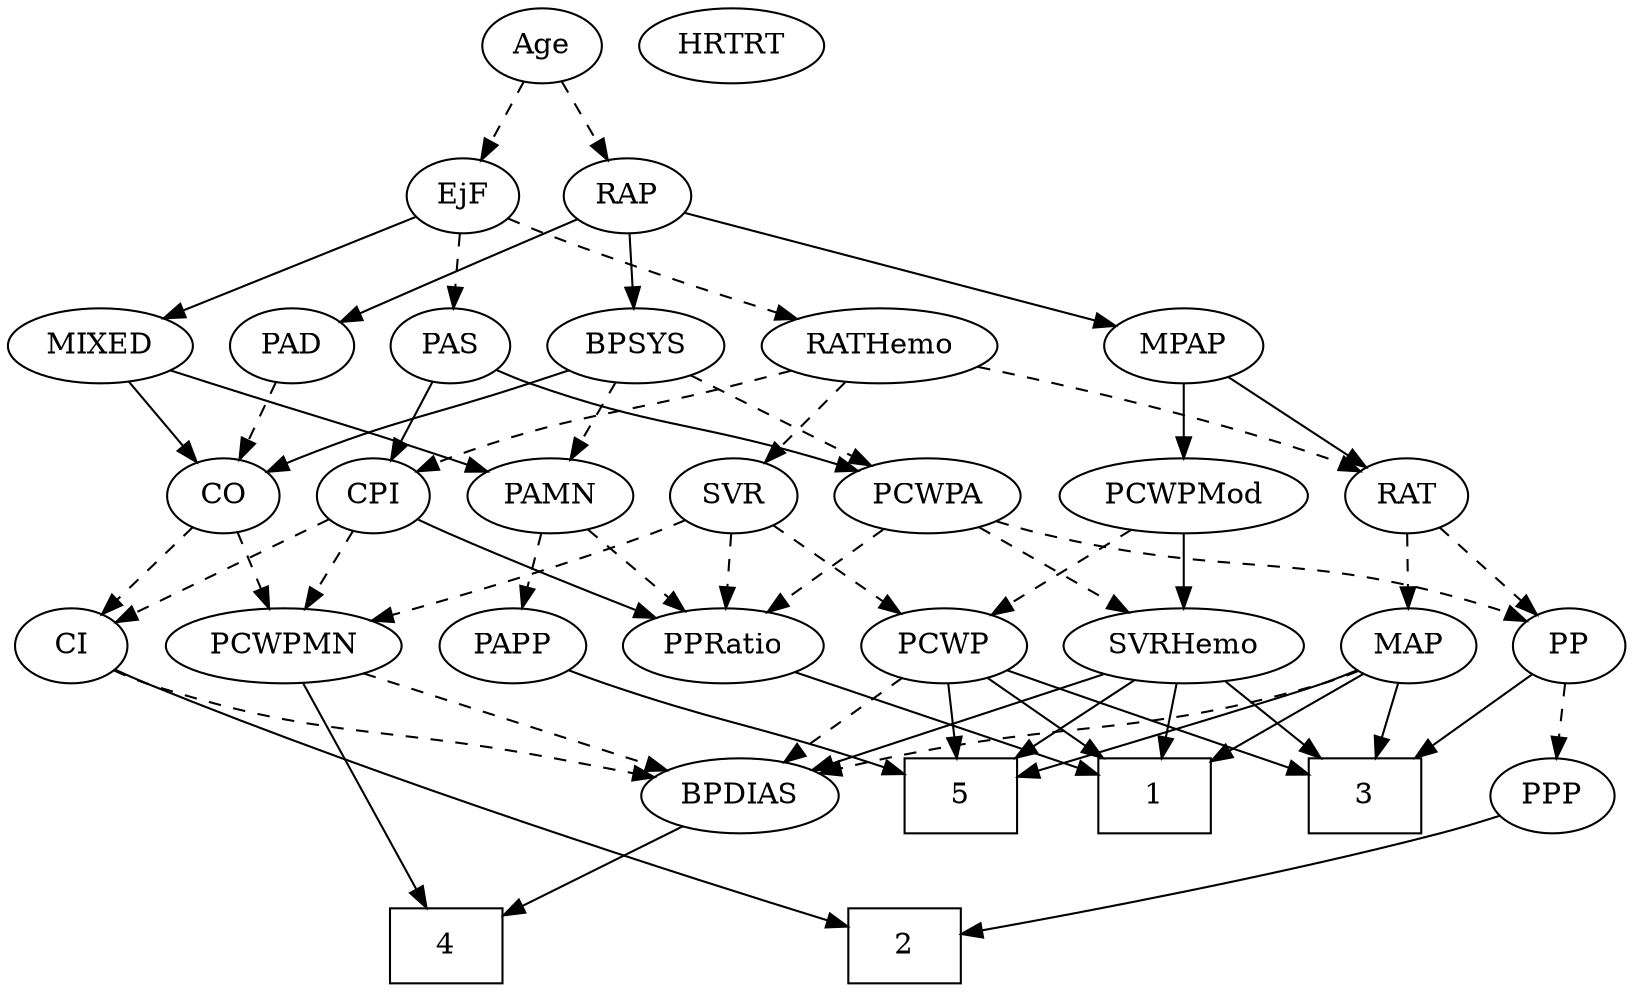 strict digraph {
	graph [bb="0,0,710,468"];
	node [label="\N"];
	1	[height=0.5,
		pos="329,90",
		shape=box,
		width=0.75];
	2	[height=0.5,
		pos="418,18",
		shape=box,
		width=0.75];
	3	[height=0.5,
		pos="534,90",
		shape=box,
		width=0.75];
	4	[height=0.5,
		pos="183,18",
		shape=box,
		width=0.75];
	5	[height=0.5,
		pos="435,90",
		shape=box,
		width=0.75];
	Age	[height=0.5,
		pos="299,450",
		width=0.75];
	EjF	[height=0.5,
		pos="338,378",
		width=0.75];
	Age -> EjF	[pos="e,329,395.15 308.05,432.76 312.82,424.19 318.78,413.49 324.13,403.9",
		style=dashed];
	RAP	[height=0.5,
		pos="263,378",
		width=0.77632];
	Age -> RAP	[pos="e,271.55,395.63 290.65,432.76 286.35,424.4 281.01,414.02 276.17,404.61",
		style=dashed];
	MIXED	[height=0.5,
		pos="162,306",
		width=1.1193];
	EjF -> MIXED	[pos="e,192.07,318.01 316.38,367.09 311.05,364.71 305.34,362.22 300,360 267.18,346.37 229.48,331.97 201.79,321.63",
		style=solid];
	PAS	[height=0.5,
		pos="341,306",
		width=0.75];
	EjF -> PAS	[pos="e,340.27,324.1 338.74,359.7 339.07,351.98 339.47,342.71 339.84,334.11",
		style=dashed];
	RATHemo	[height=0.5,
		pos="435,306",
		width=1.3721];
	EjF -> RATHemo	[pos="e,413.6,322.45 355.79,364.16 369.67,354.14 389.25,340.02 405.47,328.31",
		style=dashed];
	MPAP	[height=0.5,
		pos="537,306",
		width=0.97491];
	RAP -> MPAP	[pos="e,510.74,318.04 284.95,366.41 290.43,364.05 296.35,361.74 302,360 384.56,334.58 409.92,347.66 493,324 495.64,323.25 498.34,322.4 \
501.05,321.5",
		style=solid];
	BPSYS	[height=0.5,
		pos="258,306",
		width=1.0471];
	RAP -> BPSYS	[pos="e,259.22,324.1 261.76,359.7 261.21,351.98 260.55,342.71 259.94,334.11",
		style=solid];
	PAD	[height=0.5,
		pos="75,306",
		width=0.79437];
	RAP -> PAD	[pos="e,97.376,317.37 238.61,369.06 208.75,359.18 156.73,341.47 113,324 110.93,323.17 108.8,322.3 106.67,321.4",
		style=solid];
	CO	[height=0.5,
		pos="75,234",
		width=0.75];
	MIXED -> CO	[pos="e,91.495,248.27 143.12,289.81 130.38,279.55 113.42,265.91 99.618,254.81",
		style=solid];
	PAMN	[height=0.5,
		pos="302,234",
		width=1.011];
	MIXED -> PAMN	[pos="e,277.08,247.46 188,292 210.58,280.71 243.43,264.28 268.07,251.96",
		style=solid];
	RAT	[height=0.5,
		pos="607,234",
		width=0.75827];
	MPAP -> RAT	[pos="e,592.46,249.54 552.54,289.46 562.13,279.87 574.58,267.42 585.16,256.84",
		style=solid];
	PCWPMod	[height=0.5,
		pos="510,234",
		width=1.4443];
	MPAP -> PCWPMod	[pos="e,516.66,252.28 530.46,288.05 527.43,280.18 523.74,270.62 520.33,261.79",
		style=solid];
	BPSYS -> CO	[pos="e,96.169,245.41 228.92,294.47 222.99,292.33 216.79,290.09 211,288 166.57,271.97 154.63,270.11 111,252 109.18,251.24 107.32,250.45 \
105.45,249.63",
		style=solid];
	BPSYS -> PAMN	[pos="e,291.65,251.47 268.43,288.41 273.74,279.95 280.32,269.49 286.24,260.08",
		style=dashed];
	PCWPA	[height=0.5,
		pos="398,234",
		width=1.1555];
	BPSYS -> PCWPA	[pos="e,371.76,248.12 283.03,292.49 305.21,281.4 337.83,265.09 362.66,252.67",
		style=dashed];
	PAD -> CO	[pos="e,75,252.1 75,287.7 75,279.98 75,270.71 75,262.11",
		style=dashed];
	PCWPMN	[height=0.5,
		pos="122,162",
		width=1.3902];
	CO -> PCWPMN	[pos="e,110.72,179.8 85.665,217.12 91.388,208.59 98.576,197.89 105.05,188.25",
		style=dashed];
	CI	[height=0.5,
		pos="27,162",
		width=0.75];
	CO -> CI	[pos="e,37.849,178.82 64.108,217.12 58.032,208.26 50.34,197.04 43.536,187.12",
		style=dashed];
	CPI	[height=0.5,
		pos="147,234",
		width=0.75];
	PAS -> CPI	[pos="e,168.08,245.62 319.92,294.38 315.08,292.13 309.91,289.87 305,288 252.17,267.87 235.83,272.13 183,252 181.16,251.3 179.28,250.54 \
177.4,249.75",
		style=solid];
	PAS -> PCWPA	[pos="e,384.86,251.13 353.37,289.81 360.71,280.8 370.17,269.18 378.49,258.95",
		style=solid];
	PPRatio	[height=0.5,
		pos="230,162",
		width=1.1013];
	PAMN -> PPRatio	[pos="e,245.93,178.49 286.02,217.46 276.42,208.13 264.03,196.09 253.35,185.7",
		style=dashed];
	PAPP	[height=0.5,
		pos="408,162",
		width=0.88464];
	PAMN -> PAPP	[pos="e,388.18,176.09 322.94,219.17 339.08,208.52 361.56,193.67 379.35,181.92",
		style=dashed];
	RATHemo -> CPI	[pos="e,167.57,245.82 398.64,293.73 391.5,291.69 384.04,289.68 377,288 291.7,267.64 266.45,278.95 183,252 181.08,251.38 179.12,250.68 \
177.17,249.92",
		style=dashed];
	RATHemo -> RAT	[pos="e,585.41,245.49 468.52,292.68 496.21,282.33 536.43,266.88 571,252 572.61,251.3 574.26,250.58 575.93,249.84",
		style=dashed];
	SVR	[height=0.5,
		pos="220,234",
		width=0.77632];
	RATHemo -> SVR	[pos="e,241.7,245.59 397.79,294.07 347.62,279.3 263.73,254.53 257,252 255.11,251.29 253.19,250.53 251.26,249.73",
		style=dashed];
	CPI -> PCWPMN	[pos="e,128.06,179.96 141.08,216.41 138.22,208.42 134.73,198.64 131.52,189.64",
		style=dashed];
	CPI -> PPRatio	[pos="e,211.91,178.26 163.4,219.17 174.98,209.4 190.74,196.11 204.02,184.91",
		style=solid];
	CPI -> CI	[pos="e,46.845,174.58 127.18,221.44 107.73,210.09 77.843,192.66 55.772,179.78",
		style=dashed];
	MAP	[height=0.5,
		pos="607,162",
		width=0.84854];
	RAT -> MAP	[pos="e,607,180.1 607,215.7 607,207.98 607,198.71 607,190.11",
		style=dashed];
	PP	[height=0.5,
		pos="683,162",
		width=0.75];
	RAT -> PP	[pos="e,667.64,177.14 622.38,218.83 633.2,208.87 647.86,195.37 660.05,184.14",
		style=dashed];
	SVR -> PCWPMN	[pos="e,143.62,178.45 202.03,220.16 188,210.14 168.22,196.02 151.84,184.31",
		style=dashed];
	SVR -> PPRatio	[pos="e,227.53,180.28 222.42,216.05 223.52,208.35 224.85,199.03 226.09,190.36",
		style=dashed];
	PCWP	[height=0.5,
		pos="323,162",
		width=0.97491];
	SVR -> PCWP	[pos="e,302.46,176.96 238.89,220.16 254.36,209.65 276.51,194.6 294.19,182.58",
		style=dashed];
	SVRHemo	[height=0.5,
		pos="508,162",
		width=1.3902];
	PCWPMod -> SVRHemo	[pos="e,508.49,180.1 509.51,215.7 509.29,207.98 509.02,198.71 508.77,190.11",
		style=solid];
	PCWPMod -> PCWP	[pos="e,350.44,173.67 475.57,220.39 446.57,209.73 404.02,194.01 367,180 364.65,179.11 362.24,178.19 359.81,177.26",
		style=dashed];
	PCWPA -> SVRHemo	[pos="e,484.36,178.04 420.53,218.67 436.37,208.58 457.81,194.94 475.5,183.68",
		style=dashed];
	PCWPA -> PP	[pos="e,662.43,173.84 429.08,221.86 435.61,219.74 442.49,217.67 449,216 535.64,193.8 561.83,207.33 647,180 648.93,179.38 650.88,178.68 \
652.83,177.93",
		style=dashed];
	PCWPA -> PPRatio	[pos="e,258.22,174.76 369.12,220.97 341.1,209.29 298.43,191.51 267.73,178.72",
		style=dashed];
	PCWPMN -> 4	[pos="e,175.58,36.268 129.24,144.15 139.68,119.84 159.09,74.66 171.51,45.753",
		style=solid];
	BPDIAS	[height=0.5,
		pos="241,90",
		width=1.1735];
	PCWPMN -> BPDIAS	[pos="e,217.3,104.94 146.95,146.33 164.83,135.8 189.09,121.53 208.49,110.12",
		style=dashed];
	SVRHemo -> 1	[pos="e,356.07,101.59 475.17,148.16 444.16,136.04 397.74,117.88 365.56,105.3",
		style=solid];
	SVRHemo -> 3	[pos="e,527.58,108.28 514.29,144.05 517.22,136.18 520.77,126.62 524.05,117.79",
		style=solid];
	SVRHemo -> 5	[pos="e,452.86,108.12 491.07,144.76 481.94,136.01 470.49,125.03 460.32,115.28",
		style=solid];
	SVRHemo -> BPDIAS	[pos="e,272.76,101.88 470.63,149.9 463.47,147.87 456.02,145.82 449,144 380.12,126.14 361.55,127.07 293,108 289.6,107.05 286.1,106.03 282.59,\
104.96",
		style=solid];
	BPDIAS -> 4	[pos="e,197.19,36.124 227.55,72.765 220.44,64.182 211.55,53.462 203.6,43.858",
		style=solid];
	MAP -> 1	[pos="e,356.22,97.792 583.59,150.17 578.21,147.93 572.47,145.73 567,144 494.2,120.96 473.44,125.01 399,108 388.28,105.55 376.67,102.78 \
366.04,100.2",
		style=solid];
	MAP -> 3	[pos="e,551.77,108.04 591.52,146.15 582.16,137.18 569.99,125.52 559.27,115.23",
		style=solid];
	MAP -> 5	[pos="e,462.11,101.7 582.92,150.67 577.68,148.45 572.16,146.13 567,144 534.92,130.75 498.28,116.07 471.76,105.53",
		style=solid];
	MAP -> BPDIAS	[pos="e,272.08,102.2 584.11,150.02 578.61,147.73 572.68,145.55 567,144 448.5,111.68 412.77,135.2 293,108 289.36,107.17 285.61,106.2 281.87,\
105.14",
		style=dashed];
	PP -> 3	[pos="e,561.41,103.83 661.68,150.92 656.86,148.64 651.75,146.24 647,144 621.55,132.02 592.86,118.57 570.76,108.21",
		style=solid];
	PPP	[height=0.5,
		pos="657,90",
		width=0.75];
	PP -> PPP	[pos="e,663.3,107.96 676.84,144.41 673.84,136.34 670.16,126.43 666.79,117.35",
		style=dashed];
	PPP -> 2	[pos="e,445.21,26.971 632.77,81.903 590.8,69.611 504.35,44.291 454.88,29.803",
		style=solid];
	PPRatio -> 1	[pos="e,304.67,108.2 250.51,146.5 263.67,137.19 281.06,124.9 296.12,114.25",
		style=solid];
	PCWP -> 1	[pos="e,327.53,108.1 324.48,143.7 325.14,135.98 325.94,126.71 326.68,118.11",
		style=solid];
	PCWP -> 3	[pos="e,506.93,99.032 349.9,150.31 355.52,148.16 361.44,145.96 367,144 411.34,128.41 462.99,112.33 496.98,102.04",
		style=solid];
	PCWP -> 5	[pos="e,407.8,108 344.33,147.67 359.82,137.99 381.15,124.66 399.22,113.36",
		style=solid];
	PCWP -> BPDIAS	[pos="e,258.93,106.31 305.61,146.15 294.35,136.54 279.48,123.85 266.85,113.07",
		style=dashed];
	CI -> 2	[pos="e,390.97,22.845 45.754,148.54 75.262,129.46 134.86,93.011 190,72 255,47.23 335.01,31.89 380.9,24.443",
		style=solid];
	CI -> BPDIAS	[pos="e,207.24,101.07 48.088,150.39 52.927,148.14 58.093,145.88 63,144 115.41,123.96 130.23,124.02 184,108 188.35,106.7 192.88,105.35 \
197.41,104",
		style=dashed];
	PAPP -> 5	[pos="e,428.34,108.28 414.54,144.05 417.57,136.18 421.26,126.62 424.67,117.79",
		style=solid];
	HRTRT	[height=0.5,
		pos="384,450",
		width=1.1013];
}
